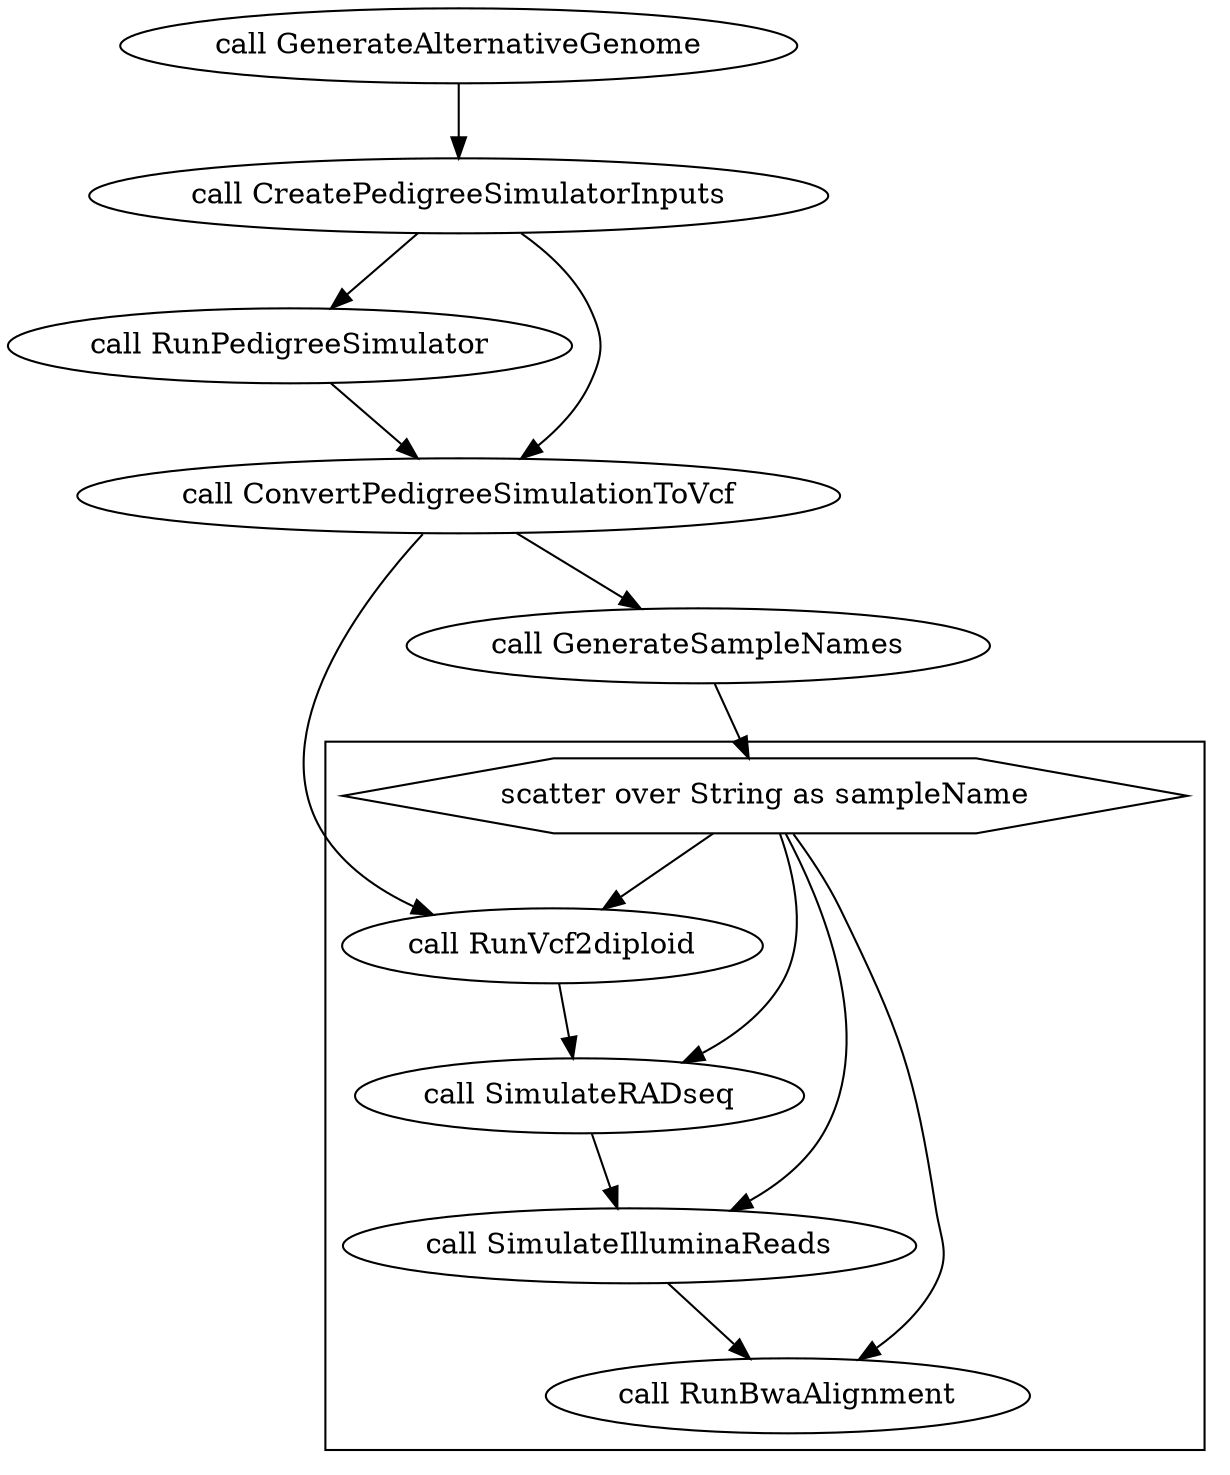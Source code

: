 digraph CreateAlignmentFromSimulation {
  #rankdir=LR;
  compound=true;

  # Links
  SCATTER_0_VARIABLE_sampleName -> CALL_RunVcf2diploid
  CALL_CreatePedigreeSimulatorInputs -> CALL_RunPedigreeSimulator
  CALL_CreatePedigreeSimulatorInputs -> CALL_ConvertPedigreeSimulationToVcf
  CALL_GenerateSampleNames -> SCATTER_0_VARIABLE_sampleName
  CALL_RunPedigreeSimulator -> CALL_ConvertPedigreeSimulationToVcf
  SCATTER_0_VARIABLE_sampleName -> CALL_SimulateRADseq
  CALL_SimulateRADseq -> CALL_SimulateIlluminaReads
  SCATTER_0_VARIABLE_sampleName -> CALL_SimulateIlluminaReads
  CALL_RunVcf2diploid -> CALL_SimulateRADseq
  CALL_SimulateIlluminaReads -> CALL_RunBwaAlignment
  CALL_ConvertPedigreeSimulationToVcf -> CALL_GenerateSampleNames
  SCATTER_0_VARIABLE_sampleName -> CALL_RunBwaAlignment
  CALL_GenerateAlternativeGenome -> CALL_CreatePedigreeSimulatorInputs
  CALL_ConvertPedigreeSimulationToVcf -> CALL_RunVcf2diploid

  # Nodes
  CALL_RunPedigreeSimulator [label="call RunPedigreeSimulator"]
  CALL_CreatePedigreeSimulatorInputs [label="call CreatePedigreeSimulatorInputs"]
  CALL_ConvertPedigreeSimulationToVcf [label="call ConvertPedigreeSimulationToVcf"]
  CALL_GenerateAlternativeGenome [label="call GenerateAlternativeGenome"]
  subgraph cluster_0 {
    style="filled,solid";
    fillcolor=white;
    SCATTER_0_VARIABLE_sampleName [shape="hexagon" label="scatter over String as sampleName"]
    CALL_RunBwaAlignment [label="call RunBwaAlignment"]
    CALL_RunVcf2diploid [label="call RunVcf2diploid"]
    CALL_SimulateIlluminaReads [label="call SimulateIlluminaReads"]
    CALL_SimulateRADseq [label="call SimulateRADseq"]
  }
  CALL_GenerateSampleNames [label="call GenerateSampleNames"]
}
